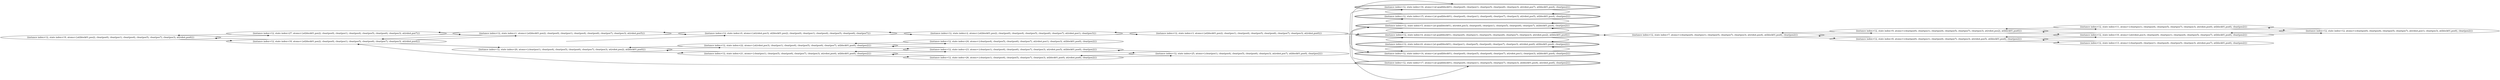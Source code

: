 digraph {
rankdir="LR"
s19[label="(instance index=12, state index=19, atoms={at(block01,pos2), clear(pos0), clear(pos1), clear(pos4), clear(pos5), clear(pos7), clear(pos3), at(robot,pos6)})"]
s27[label="(instance index=12, state index=27, atoms={at(block01,pos2), clear(pos0), clear(pos1), clear(pos4), clear(pos5), clear(pos6), clear(pos3), at(robot,pos7)})"]
s18[label="(instance index=12, state index=18, atoms={at(block01,pos2), clear(pos0), clear(pos1), clear(pos5), clear(pos6), clear(pos7), clear(pos3), at(robot,pos4)})"]
s1[label="(instance index=12, state index=1, atoms={at(block01,pos2), clear(pos0), clear(pos1), clear(pos4), clear(pos6), clear(pos7), clear(pos3), at(robot,pos5)})"]
s20[label="(instance index=12, state index=20, atoms={clear(pos1), clear(pos4), clear(pos5), clear(pos6), clear(pos7), clear(pos3), at(robot,pos2), at(block01,pos0)})"]
s0[label="(instance index=12, state index=0, atoms={at(robot,pos3), at(block01,pos2), clear(pos0), clear(pos1), clear(pos4), clear(pos5), clear(pos6), clear(pos7)})"]
s22[label="(instance index=12, state index=22, atoms={at(robot,pos3), clear(pos1), clear(pos4), clear(pos5), clear(pos6), clear(pos7), at(block01,pos0), clear(pos2)})"]
s21[label="(instance index=12, state index=21, atoms={clear(pos1), clear(pos5), clear(pos6), clear(pos7), clear(pos3), at(robot,pos4), at(block01,pos0), clear(pos2)})"]
s2[label="(instance index=12, state index=2, atoms={at(block01,pos2), clear(pos0), clear(pos4), clear(pos5), clear(pos6), clear(pos7), at(robot,pos1), clear(pos3)})"]
s23[label="(instance index=12, state index=23, atoms={clear(pos1), clear(pos4), clear(pos6), clear(pos7), clear(pos3), at(robot,pos5), at(block01,pos0), clear(pos2)})"]
s24[label="(instance index=12, state index=24, atoms={clear(pos4), clear(pos5), clear(pos6), clear(pos7), at(robot,pos1), clear(pos3), at(block01,pos0), clear(pos2)})"]
s26[label="(instance index=12, state index=26, atoms={clear(pos1), clear(pos4), clear(pos5), clear(pos7), clear(pos3), at(block01,pos0), at(robot,pos6), clear(pos2)})"]
s3[label="(instance index=12, state index=3, atoms={at(block01,pos2), clear(pos1), clear(pos4), clear(pos5), clear(pos6), clear(pos7), clear(pos3), at(robot,pos0)})"]
s25[label="(instance index=12, state index=25, atoms={clear(pos1), clear(pos4), clear(pos5), clear(pos6), clear(pos3), at(robot,pos7), at(block01,pos0), clear(pos2)})"]
s17[peripheries=2,label="(instance index=12, state index=17, atoms={at-goal(block01), clear(pos0), clear(pos1), clear(pos5), clear(pos7), clear(pos3), at(block01,pos4), at(robot,pos6), clear(pos2)})"]
s4[peripheries=2,label="(instance index=12, state index=4, atoms={at-goal(block01), clear(pos0), clear(pos1), clear(pos5), clear(pos6), clear(pos7), clear(pos3), at(robot,pos2), at(block01,pos4)})"]
s16[peripheries=2,label="(instance index=12, state index=16, atoms={at-goal(block01), clear(pos0), clear(pos1), clear(pos5), clear(pos6), clear(pos3), at(robot,pos7), at(block01,pos4), clear(pos2)})"]
s15[peripheries=2,label="(instance index=12, state index=15, atoms={at-goal(block01), clear(pos0), clear(pos1), clear(pos6), clear(pos7), clear(pos3), at(robot,pos5), at(block01,pos4), clear(pos2)})"]
s14[peripheries=2,label="(instance index=12, state index=14, atoms={at-goal(block01), clear(pos0), clear(pos5), clear(pos6), clear(pos7), at(robot,pos1), clear(pos3), at(block01,pos4), clear(pos2)})"]
s6[peripheries=2,label="(instance index=12, state index=6, atoms={at-goal(block01), clear(pos1), clear(pos5), clear(pos6), clear(pos7), clear(pos3), at(robot,pos0), at(block01,pos4), clear(pos2)})"]
s5[peripheries=2,label="(instance index=12, state index=5, atoms={at-goal(block01), at(robot,pos3), clear(pos0), clear(pos1), clear(pos5), clear(pos6), clear(pos7), at(block01,pos4), clear(pos2)})"]
s7[label="(instance index=12, state index=7, atoms={clear(pos0), clear(pos1), clear(pos5), clear(pos7), clear(pos3), at(robot,pos4), at(block01,pos6), clear(pos2)})"]
s9[label="(instance index=12, state index=9, atoms={clear(pos0), clear(pos1), clear(pos4), clear(pos5), clear(pos7), clear(pos3), at(robot,pos2), at(block01,pos6)})"]
s8[label="(instance index=12, state index=8, atoms={clear(pos0), clear(pos1), clear(pos4), clear(pos7), clear(pos3), at(robot,pos5), at(block01,pos6), clear(pos2)})"]
s11[label="(instance index=12, state index=11, atoms={clear(pos1), clear(pos4), clear(pos5), clear(pos7), clear(pos3), at(robot,pos0), at(block01,pos6), clear(pos2)})"]
s10[label="(instance index=12, state index=10, atoms={at(robot,pos3), clear(pos0), clear(pos1), clear(pos4), clear(pos5), clear(pos7), at(block01,pos6), clear(pos2)})"]
s13[label="(instance index=12, state index=13, atoms={clear(pos0), clear(pos1), clear(pos4), clear(pos5), clear(pos3), at(robot,pos7), at(block01,pos6), clear(pos2)})"]
s12[label="(instance index=12, state index=12, atoms={clear(pos0), clear(pos4), clear(pos5), clear(pos7), at(robot,pos1), clear(pos3), at(block01,pos6), clear(pos2)})"]
Dangling [ label = "", style = invis ]
{ rank = same; Dangling }
Dangling -> s0
{ rank = same; s0}
{ rank = same; s27,s18}
{ rank = same; s1,s20}
{ rank = same; s0,s22,s21}
{ rank = same; s2,s23,s24,s26}
{ rank = same; s3,s25}
{ rank = same; s17,s4,s16,s15,s14,s6,s5}
{ rank = same; s7}
{ rank = same; s9,s8}
{ rank = same; s11,s10,s13}
{ rank = same; s12}
{
s19->s27
s19->s18
}
{
s27->s19
s27->s1
s18->s20
s18->s19
s18->s1
}
{
s1->s27
s1->s18
s1->s0
s20->s22
s20->s21
}
{
s0->s2
s0->s1
s22->s23
s22->s20
s22->s24
s21->s23
s21->s20
s21->s26
}
{
s2->s3
s2->s0
s23->s21
s23->s22
s23->s25
s24->s22
s26->s21
s26->s25
}
{
s3->s4
s3->s2
s25->s23
s25->s26
}
{
s17->s18
s17->s16
s4->s7
s4->s6
s4->s5
s16->s15
s16->s17
s15->s5
s15->s16
s14->s6
s14->s5
s6->s14
s6->s4
s5->s15
s5->s14
s5->s4
}
{
s7->s9
s7->s8
}
{
s9->s11
s9->s7
s9->s10
s8->s7
s8->s13
s8->s10
}
{
s11->s12
s11->s9
s10->s12
s10->s9
s10->s8
s13->s8
}
{
s12->s11
s12->s10
}
}
